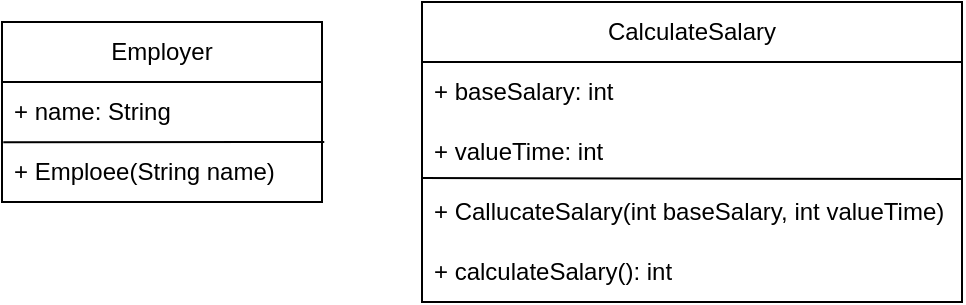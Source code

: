 <mxfile version="22.0.6" type="device">
  <diagram id="C5RBs43oDa-KdzZeNtuy" name="Page-1">
    <mxGraphModel dx="1050" dy="614" grid="1" gridSize="10" guides="1" tooltips="1" connect="1" arrows="1" fold="1" page="1" pageScale="1" pageWidth="827" pageHeight="1169" math="0" shadow="0">
      <root>
        <mxCell id="WIyWlLk6GJQsqaUBKTNV-0" />
        <mxCell id="WIyWlLk6GJQsqaUBKTNV-1" parent="WIyWlLk6GJQsqaUBKTNV-0" />
        <mxCell id="m6tqxD_KxYIh2c-Xh0lO-1" value="Employer" style="swimlane;fontStyle=0;childLayout=stackLayout;horizontal=1;startSize=30;horizontalStack=0;resizeParent=1;resizeParentMax=0;resizeLast=0;collapsible=1;marginBottom=0;whiteSpace=wrap;html=1;" parent="WIyWlLk6GJQsqaUBKTNV-1" vertex="1">
          <mxGeometry x="120" y="120" width="160" height="90" as="geometry" />
        </mxCell>
        <mxCell id="m6tqxD_KxYIh2c-Xh0lO-2" value="+ name: String" style="text;strokeColor=none;fillColor=none;align=left;verticalAlign=middle;spacingLeft=4;spacingRight=4;overflow=hidden;points=[[0,0.5],[1,0.5]];portConstraint=eastwest;rotatable=0;whiteSpace=wrap;html=1;" parent="m6tqxD_KxYIh2c-Xh0lO-1" vertex="1">
          <mxGeometry y="30" width="160" height="30" as="geometry" />
        </mxCell>
        <mxCell id="m6tqxD_KxYIh2c-Xh0lO-7" value="" style="endArrow=none;html=1;rounded=0;exitX=0.004;exitY=0.004;exitDx=0;exitDy=0;exitPerimeter=0;entryX=1.007;entryY=1.001;entryDx=0;entryDy=0;entryPerimeter=0;" parent="m6tqxD_KxYIh2c-Xh0lO-1" source="4wv-6QbAj99MlIfdMDba-1" target="m6tqxD_KxYIh2c-Xh0lO-2" edge="1">
          <mxGeometry width="50" height="50" relative="1" as="geometry">
            <mxPoint x="-2.8" y="58.59" as="sourcePoint" />
            <mxPoint x="137.2" y="59.4" as="targetPoint" />
          </mxGeometry>
        </mxCell>
        <mxCell id="4wv-6QbAj99MlIfdMDba-1" value="+ Emploee(String name)" style="text;strokeColor=none;fillColor=none;align=left;verticalAlign=middle;spacingLeft=4;spacingRight=4;overflow=hidden;points=[[0,0.5],[1,0.5]];portConstraint=eastwest;rotatable=0;whiteSpace=wrap;html=1;" vertex="1" parent="m6tqxD_KxYIh2c-Xh0lO-1">
          <mxGeometry y="60" width="160" height="30" as="geometry" />
        </mxCell>
        <mxCell id="m6tqxD_KxYIh2c-Xh0lO-8" value="CalculateSalary" style="swimlane;fontStyle=0;childLayout=stackLayout;horizontal=1;startSize=30;horizontalStack=0;resizeParent=1;resizeParentMax=0;resizeLast=0;collapsible=1;marginBottom=0;whiteSpace=wrap;html=1;" parent="WIyWlLk6GJQsqaUBKTNV-1" vertex="1">
          <mxGeometry x="330" y="110" width="270" height="150" as="geometry" />
        </mxCell>
        <mxCell id="m6tqxD_KxYIh2c-Xh0lO-9" value="+ baseSalary: int" style="text;strokeColor=none;fillColor=none;align=left;verticalAlign=middle;spacingLeft=4;spacingRight=4;overflow=hidden;points=[[0,0.5],[1,0.5]];portConstraint=eastwest;rotatable=0;whiteSpace=wrap;html=1;" parent="m6tqxD_KxYIh2c-Xh0lO-8" vertex="1">
          <mxGeometry y="30" width="270" height="30" as="geometry" />
        </mxCell>
        <mxCell id="m6tqxD_KxYIh2c-Xh0lO-10" value="+ valueTime: int" style="text;strokeColor=none;fillColor=none;align=left;verticalAlign=middle;spacingLeft=4;spacingRight=4;overflow=hidden;points=[[0,0.5],[1,0.5]];portConstraint=eastwest;rotatable=0;whiteSpace=wrap;html=1;" parent="m6tqxD_KxYIh2c-Xh0lO-8" vertex="1">
          <mxGeometry y="60" width="270" height="30" as="geometry" />
        </mxCell>
        <mxCell id="m6tqxD_KxYIh2c-Xh0lO-12" value="" style="endArrow=none;html=1;rounded=0;exitX=0;exitY=-0.065;exitDx=0;exitDy=0;exitPerimeter=0;entryX=0.998;entryY=0.95;entryDx=0;entryDy=0;entryPerimeter=0;" parent="m6tqxD_KxYIh2c-Xh0lO-8" source="4wv-6QbAj99MlIfdMDba-0" target="m6tqxD_KxYIh2c-Xh0lO-10" edge="1">
          <mxGeometry width="50" height="50" relative="1" as="geometry">
            <mxPoint x="-1.4" y="88.59" as="sourcePoint" />
            <mxPoint x="138.6" y="89.4" as="targetPoint" />
          </mxGeometry>
        </mxCell>
        <mxCell id="4wv-6QbAj99MlIfdMDba-0" value="+&amp;nbsp;CallucateSalary(int baseSalary, int valueTime)" style="text;strokeColor=none;fillColor=none;align=left;verticalAlign=middle;spacingLeft=4;spacingRight=4;overflow=hidden;points=[[0,0.5],[1,0.5]];portConstraint=eastwest;rotatable=0;whiteSpace=wrap;html=1;" vertex="1" parent="m6tqxD_KxYIh2c-Xh0lO-8">
          <mxGeometry y="90" width="270" height="30" as="geometry" />
        </mxCell>
        <mxCell id="m6tqxD_KxYIh2c-Xh0lO-11" value="+ calculateSalary(): int" style="text;strokeColor=none;fillColor=none;align=left;verticalAlign=middle;spacingLeft=4;spacingRight=4;overflow=hidden;points=[[0,0.5],[1,0.5]];portConstraint=eastwest;rotatable=0;whiteSpace=wrap;html=1;" parent="m6tqxD_KxYIh2c-Xh0lO-8" vertex="1">
          <mxGeometry y="120" width="270" height="30" as="geometry" />
        </mxCell>
      </root>
    </mxGraphModel>
  </diagram>
</mxfile>

